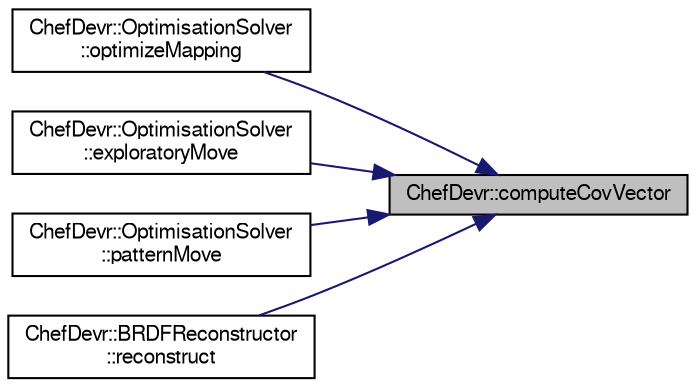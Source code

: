 digraph "ChefDevr::computeCovVector"
{
 // LATEX_PDF_SIZE
  edge [fontname="FreeSans",fontsize="10",labelfontname="FreeSans",labelfontsize="10"];
  node [fontname="FreeSans",fontsize="10",shape=record];
  rankdir="RL";
  Node4 [label="ChefDevr::computeCovVector",height=0.2,width=0.4,color="black", fillcolor="grey75", style="filled", fontcolor="black",tooltip="Computes the covariance column vector for the coordRef coordinates variable."];
  Node4 -> Node5 [dir="back",color="midnightblue",fontsize="10",style="solid",fontname="FreeSans"];
  Node5 [label="ChefDevr::OptimisationSolver\l::optimizeMapping",height=0.2,width=0.4,color="black", fillcolor="white", style="filled",URL="$class_chef_devr_1_1_optimisation_solver.html#ac071d573e4155176f151f9413ef7b107",tooltip="Computes the optimized parametrisation of the BRDFs manifold. Uses Hook & Jeeves method to solve the ..."];
  Node4 -> Node6 [dir="back",color="midnightblue",fontsize="10",style="solid",fontname="FreeSans"];
  Node6 [label="ChefDevr::OptimisationSolver\l::exploratoryMove",height=0.2,width=0.4,color="black", fillcolor="white", style="filled",URL="$class_chef_devr_1_1_optimisation_solver.html#a515eb2a32af01d73c8a7c0be3ebd5aba",tooltip="Updates the movement vector of X that improves the solution (X_move)"];
  Node4 -> Node7 [dir="back",color="midnightblue",fontsize="10",style="solid",fontname="FreeSans"];
  Node7 [label="ChefDevr::OptimisationSolver\l::patternMove",height=0.2,width=0.4,color="black", fillcolor="white", style="filled",URL="$class_chef_devr_1_1_optimisation_solver.html#a521476ed550af6cdf431015c9af20498",tooltip="Apply X_move to the latent variable vector X. Updates new_X, new_K_minus1, new_detK accordingly."];
  Node4 -> Node8 [dir="back",color="midnightblue",fontsize="10",style="solid",fontname="FreeSans"];
  Node8 [label="ChefDevr::BRDFReconstructor\l::reconstruct",height=0.2,width=0.4,color="black", fillcolor="white", style="filled",URL="$class_chef_devr_1_1_b_r_d_f_reconstructor.html#a205bf0004c370cd8633caa425dbcabd7",tooltip="Reconstructs a BRDF for latent space coordinates."];
}
